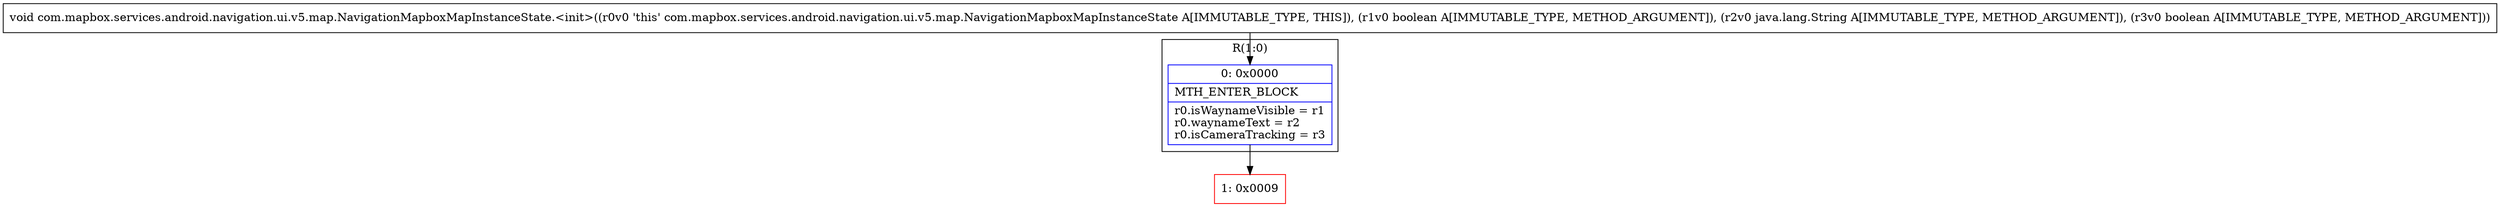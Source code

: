 digraph "CFG forcom.mapbox.services.android.navigation.ui.v5.map.NavigationMapboxMapInstanceState.\<init\>(ZLjava\/lang\/String;Z)V" {
subgraph cluster_Region_521202599 {
label = "R(1:0)";
node [shape=record,color=blue];
Node_0 [shape=record,label="{0\:\ 0x0000|MTH_ENTER_BLOCK\l|r0.isWaynameVisible = r1\lr0.waynameText = r2\lr0.isCameraTracking = r3\l}"];
}
Node_1 [shape=record,color=red,label="{1\:\ 0x0009}"];
MethodNode[shape=record,label="{void com.mapbox.services.android.navigation.ui.v5.map.NavigationMapboxMapInstanceState.\<init\>((r0v0 'this' com.mapbox.services.android.navigation.ui.v5.map.NavigationMapboxMapInstanceState A[IMMUTABLE_TYPE, THIS]), (r1v0 boolean A[IMMUTABLE_TYPE, METHOD_ARGUMENT]), (r2v0 java.lang.String A[IMMUTABLE_TYPE, METHOD_ARGUMENT]), (r3v0 boolean A[IMMUTABLE_TYPE, METHOD_ARGUMENT])) }"];
MethodNode -> Node_0;
Node_0 -> Node_1;
}

